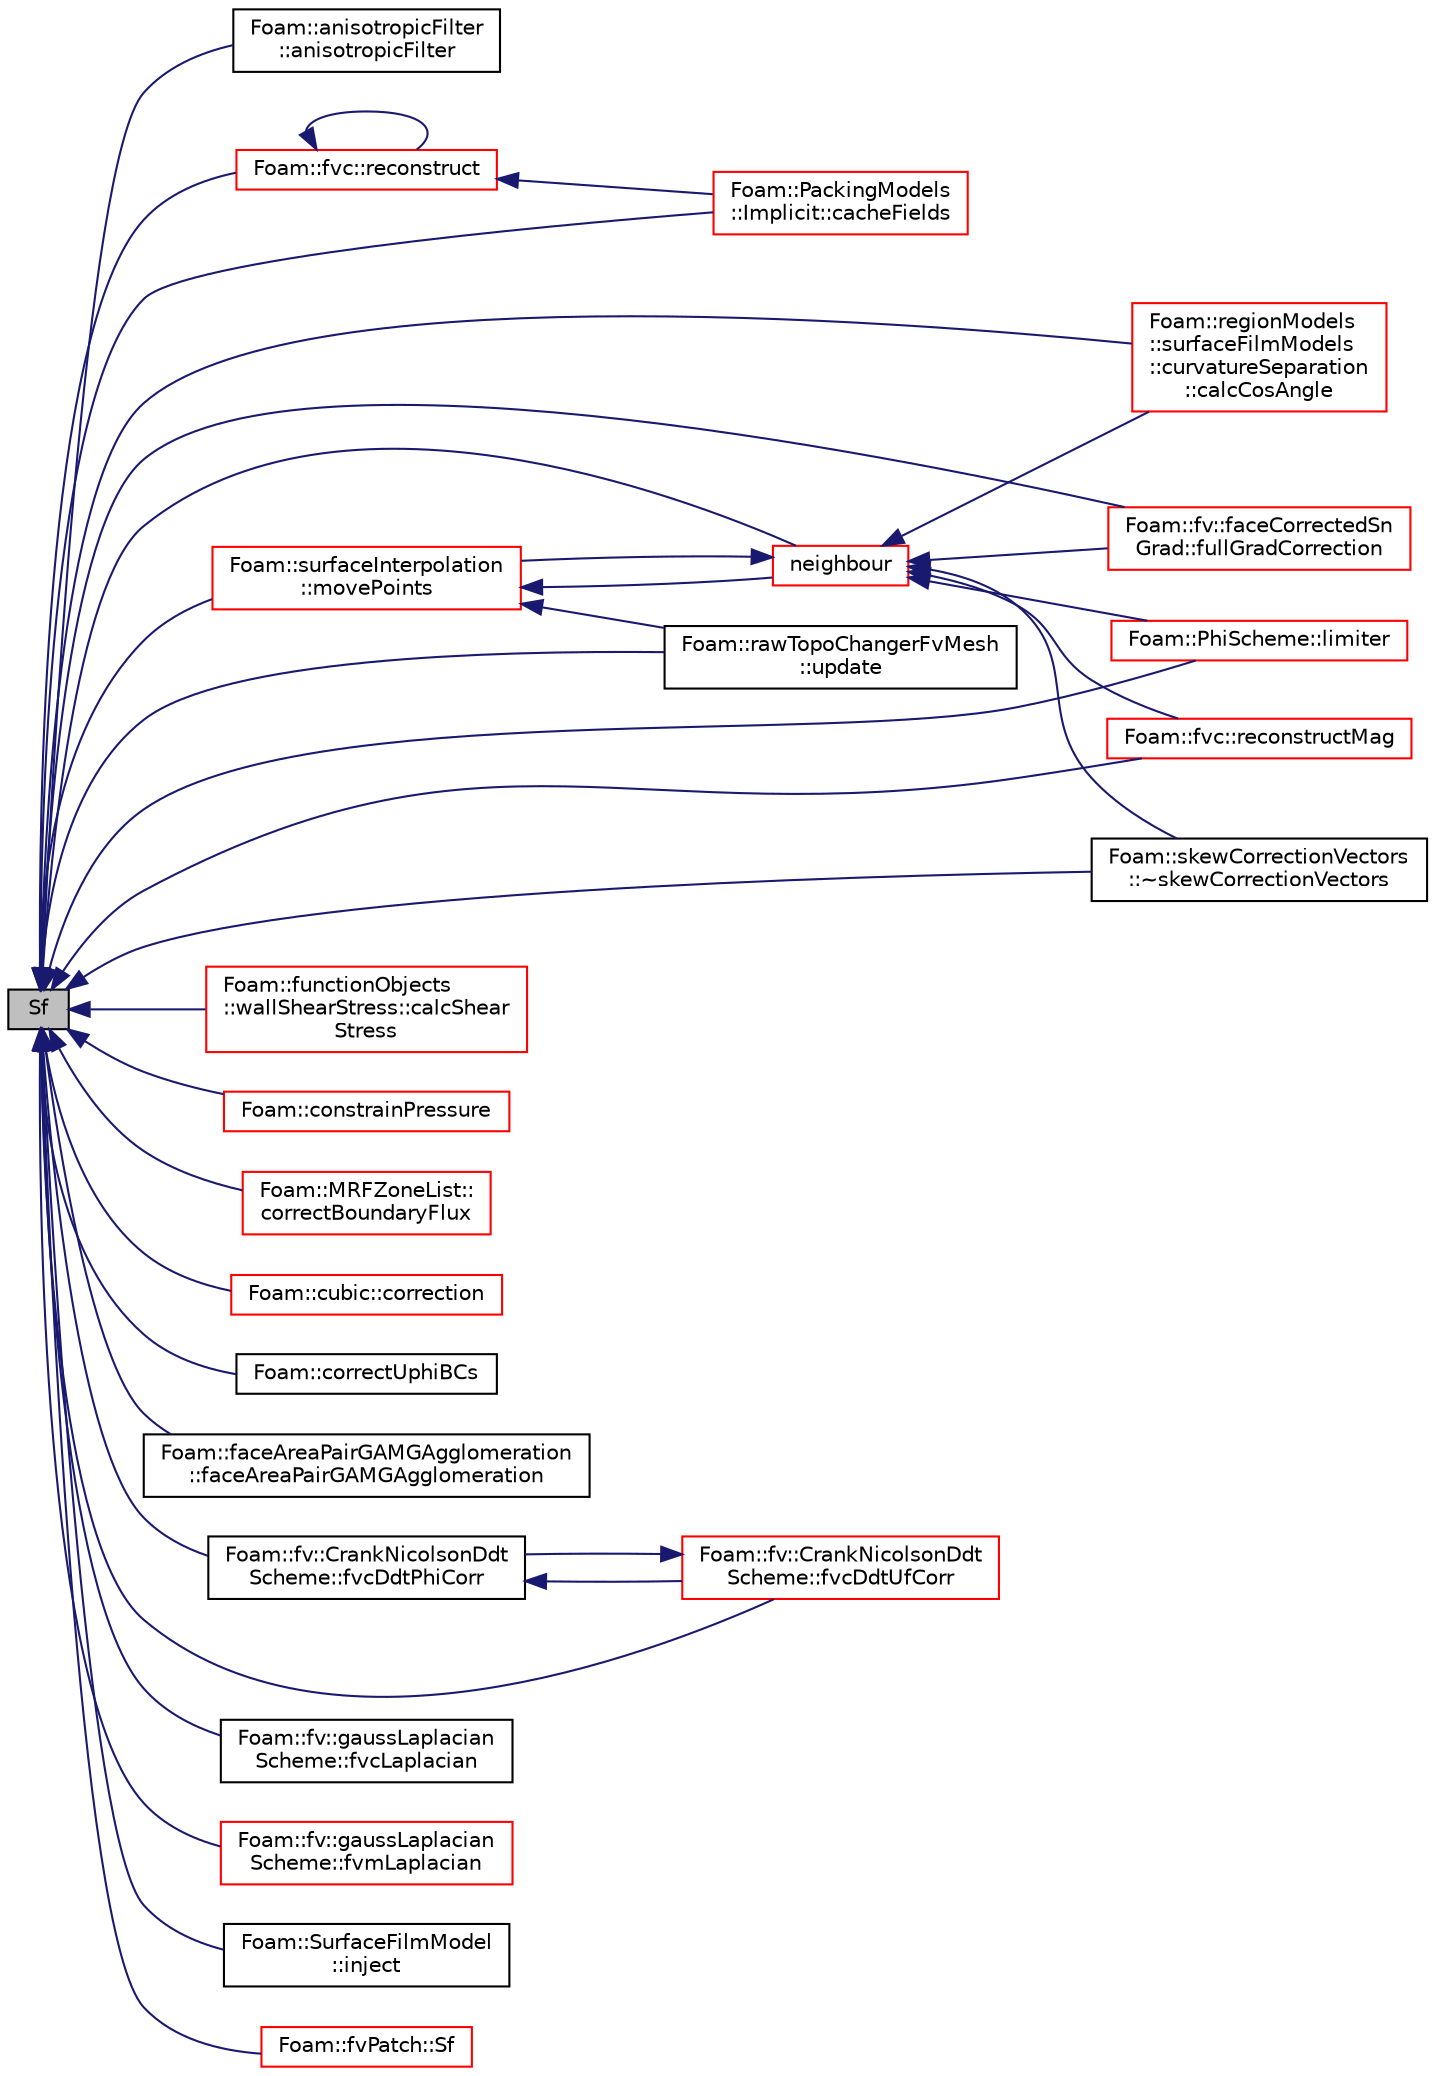 digraph "Sf"
{
  bgcolor="transparent";
  edge [fontname="Helvetica",fontsize="10",labelfontname="Helvetica",labelfontsize="10"];
  node [fontname="Helvetica",fontsize="10",shape=record];
  rankdir="LR";
  Node1 [label="Sf",height=0.2,width=0.4,color="black", fillcolor="grey75", style="filled", fontcolor="black"];
  Node1 -> Node2 [dir="back",color="midnightblue",fontsize="10",style="solid",fontname="Helvetica"];
  Node2 [label="Foam::anisotropicFilter\l::anisotropicFilter",height=0.2,width=0.4,color="black",URL="$a00058.html#a1054a3bdd9be3f4b6109caf21ffcf3b9",tooltip="Construct from components. "];
  Node1 -> Node3 [dir="back",color="midnightblue",fontsize="10",style="solid",fontname="Helvetica"];
  Node3 [label="Foam::PackingModels\l::Implicit::cacheFields",height=0.2,width=0.4,color="red",URL="$a01060.html#a6005414ac27ae3e0b5a783ba216c1906",tooltip="Calculate the inter particles stresses. "];
  Node1 -> Node4 [dir="back",color="midnightblue",fontsize="10",style="solid",fontname="Helvetica"];
  Node4 [label="Foam::regionModels\l::surfaceFilmModels\l::curvatureSeparation\l::calcCosAngle",height=0.2,width=0.4,color="red",URL="$a00450.html#a1d6b5a28655335fe9dcdeafcf44d0056",tooltip="Calculate the cosine of the angle between gravity vector and. "];
  Node1 -> Node5 [dir="back",color="midnightblue",fontsize="10",style="solid",fontname="Helvetica"];
  Node5 [label="Foam::functionObjects\l::wallShearStress::calcShear\lStress",height=0.2,width=0.4,color="red",URL="$a02964.html#a8a6d77ce57a081d39fa4e76f5415edec",tooltip="Calculate the shear stress. "];
  Node1 -> Node6 [dir="back",color="midnightblue",fontsize="10",style="solid",fontname="Helvetica"];
  Node6 [label="Foam::constrainPressure",height=0.2,width=0.4,color="red",URL="$a10909.html#a032bf69fc7d5a3289a0785f6f3d8b75b"];
  Node1 -> Node7 [dir="back",color="midnightblue",fontsize="10",style="solid",fontname="Helvetica"];
  Node7 [label="Foam::MRFZoneList::\lcorrectBoundaryFlux",height=0.2,width=0.4,color="red",URL="$a01581.html#aaa20af6dbf914dfd3231454c5d47252f",tooltip="Correct the boundary flux for the rotation of the MRF region. "];
  Node1 -> Node8 [dir="back",color="midnightblue",fontsize="10",style="solid",fontname="Helvetica"];
  Node8 [label="Foam::cubic::correction",height=0.2,width=0.4,color="red",URL="$a00446.html#a575a424a2a3d61de0e8d6ad368b61be1",tooltip="Return the explicit correction to the face-interpolate. "];
  Node1 -> Node9 [dir="back",color="midnightblue",fontsize="10",style="solid",fontname="Helvetica"];
  Node9 [label="Foam::correctUphiBCs",height=0.2,width=0.4,color="black",URL="$a10909.html#a4908ea05b85fdeaef82622b27418b56b",tooltip="If the mesh is moving correct the velocity BCs on the moving walls to. "];
  Node1 -> Node10 [dir="back",color="midnightblue",fontsize="10",style="solid",fontname="Helvetica"];
  Node10 [label="Foam::faceAreaPairGAMGAgglomeration\l::faceAreaPairGAMGAgglomeration",height=0.2,width=0.4,color="black",URL="$a00727.html#a7906519c7c208b56f01aaf7addac8958",tooltip="Construct given mesh and controls. "];
  Node1 -> Node11 [dir="back",color="midnightblue",fontsize="10",style="solid",fontname="Helvetica"];
  Node11 [label="Foam::fv::faceCorrectedSn\lGrad::fullGradCorrection",height=0.2,width=0.4,color="red",URL="$a00733.html#a1d818a559677e63f3aa628f1787133ce",tooltip="Return the explicit correction to the faceCorrectedSnGrad. "];
  Node1 -> Node12 [dir="back",color="midnightblue",fontsize="10",style="solid",fontname="Helvetica"];
  Node12 [label="Foam::fv::CrankNicolsonDdt\lScheme::fvcDdtPhiCorr",height=0.2,width=0.4,color="black",URL="$a00437.html#a97d8b415a9dfae12e1a430b08297c478"];
  Node12 -> Node13 [dir="back",color="midnightblue",fontsize="10",style="solid",fontname="Helvetica"];
  Node13 [label="Foam::fv::CrankNicolsonDdt\lScheme::fvcDdtUfCorr",height=0.2,width=0.4,color="red",URL="$a00437.html#a6552d37151b37eae5f82370b5ddbac91"];
  Node13 -> Node12 [dir="back",color="midnightblue",fontsize="10",style="solid",fontname="Helvetica"];
  Node1 -> Node13 [dir="back",color="midnightblue",fontsize="10",style="solid",fontname="Helvetica"];
  Node1 -> Node14 [dir="back",color="midnightblue",fontsize="10",style="solid",fontname="Helvetica"];
  Node14 [label="Foam::fv::gaussLaplacian\lScheme::fvcLaplacian",height=0.2,width=0.4,color="black",URL="$a00923.html#a6f8bc706e1f282a6f9ee75da96f6cdbe"];
  Node1 -> Node15 [dir="back",color="midnightblue",fontsize="10",style="solid",fontname="Helvetica"];
  Node15 [label="Foam::fv::gaussLaplacian\lScheme::fvmLaplacian",height=0.2,width=0.4,color="red",URL="$a00923.html#ac363258e34a38773cd5e029506a4b945"];
  Node1 -> Node16 [dir="back",color="midnightblue",fontsize="10",style="solid",fontname="Helvetica"];
  Node16 [label="Foam::SurfaceFilmModel\l::inject",height=0.2,width=0.4,color="black",URL="$a02566.html#ad56021712258ad92961ed1dcb0941870",tooltip="Inject parcels into the cloud. "];
  Node1 -> Node17 [dir="back",color="midnightblue",fontsize="10",style="solid",fontname="Helvetica"];
  Node17 [label="Foam::PhiScheme::limiter",height=0.2,width=0.4,color="red",URL="$a01891.html#aad9e018b93b59932a398c0826c5cef86",tooltip="Return the interpolation weighting factors. "];
  Node1 -> Node18 [dir="back",color="midnightblue",fontsize="10",style="solid",fontname="Helvetica"];
  Node18 [label="Foam::surfaceInterpolation\l::movePoints",height=0.2,width=0.4,color="red",URL="$a02571.html#a049fe0a86e2c86b4c0bb5fe02583bea4",tooltip="Do what is neccessary if the mesh has moved. "];
  Node18 -> Node19 [dir="back",color="midnightblue",fontsize="10",style="solid",fontname="Helvetica"];
  Node19 [label="neighbour",height=0.2,width=0.4,color="red",URL="$a00892.html#a942a1cffef163625ee3408ae1f057dec",tooltip="Internal face neighbour. "];
  Node19 -> Node4 [dir="back",color="midnightblue",fontsize="10",style="solid",fontname="Helvetica"];
  Node19 -> Node11 [dir="back",color="midnightblue",fontsize="10",style="solid",fontname="Helvetica"];
  Node19 -> Node17 [dir="back",color="midnightblue",fontsize="10",style="solid",fontname="Helvetica"];
  Node19 -> Node18 [dir="back",color="midnightblue",fontsize="10",style="solid",fontname="Helvetica"];
  Node19 -> Node20 [dir="back",color="midnightblue",fontsize="10",style="solid",fontname="Helvetica"];
  Node20 [label="Foam::fvc::reconstructMag",height=0.2,width=0.4,color="red",URL="$a10944.html#a29cdad91ee3fc2ac251ac2b4872557da"];
  Node19 -> Node21 [dir="back",color="midnightblue",fontsize="10",style="solid",fontname="Helvetica"];
  Node21 [label="Foam::skewCorrectionVectors\l::~skewCorrectionVectors",height=0.2,width=0.4,color="black",URL="$a02412.html#a16c9b82f5dcc80a9c175094d7c5e1020",tooltip="Destructor. "];
  Node18 -> Node22 [dir="back",color="midnightblue",fontsize="10",style="solid",fontname="Helvetica"];
  Node22 [label="Foam::rawTopoChangerFvMesh\l::update",height=0.2,width=0.4,color="black",URL="$a02132.html#aa2aac016e2bf7b5bd2b271786c2791aa",tooltip="Update the mesh for both mesh motion and topology change. "];
  Node1 -> Node19 [dir="back",color="midnightblue",fontsize="10",style="solid",fontname="Helvetica"];
  Node1 -> Node23 [dir="back",color="midnightblue",fontsize="10",style="solid",fontname="Helvetica"];
  Node23 [label="Foam::fvc::reconstruct",height=0.2,width=0.4,color="red",URL="$a10944.html#ad3f62a925e1c910123bc88b6572e4b78"];
  Node23 -> Node23 [dir="back",color="midnightblue",fontsize="10",style="solid",fontname="Helvetica"];
  Node23 -> Node3 [dir="back",color="midnightblue",fontsize="10",style="solid",fontname="Helvetica"];
  Node1 -> Node20 [dir="back",color="midnightblue",fontsize="10",style="solid",fontname="Helvetica"];
  Node1 -> Node24 [dir="back",color="midnightblue",fontsize="10",style="solid",fontname="Helvetica"];
  Node24 [label="Foam::fvPatch::Sf",height=0.2,width=0.4,color="red",URL="$a00902.html#a3113bc602401d965fc6f373b993f0690",tooltip="Return face area vectors. "];
  Node1 -> Node22 [dir="back",color="midnightblue",fontsize="10",style="solid",fontname="Helvetica"];
  Node1 -> Node21 [dir="back",color="midnightblue",fontsize="10",style="solid",fontname="Helvetica"];
}
